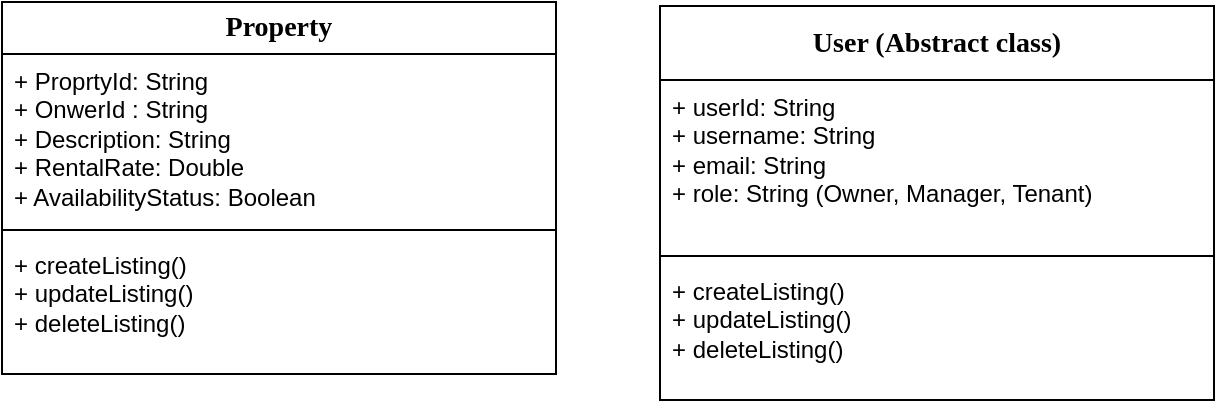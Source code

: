 <mxfile version="24.8.3">
  <diagram name="Page-1" id="r7KOE80o9giuwFPzjj8b">
    <mxGraphModel dx="1562" dy="653" grid="0" gridSize="10" guides="1" tooltips="1" connect="1" arrows="1" fold="1" page="0" pageScale="1" pageWidth="850" pageHeight="1100" math="0" shadow="0">
      <root>
        <mxCell id="0" />
        <mxCell id="1" parent="0" />
        <mxCell id="bsFtnHm_RDGaNGNBkizd-44" value="Property" style="swimlane;fontStyle=1;align=center;verticalAlign=middle;childLayout=stackLayout;horizontal=1;startSize=26;horizontalStack=0;resizeParent=1;resizeParentMax=0;resizeLast=0;collapsible=1;marginBottom=0;whiteSpace=wrap;html=1;shadow=0;fontSize=14;fontFamily=Times New Roman;autosize=1;fixedWidth=1;resizeHeight=1;resizeWidth=1;labelBackgroundColor=none;" vertex="1" parent="1">
          <mxGeometry x="-573" y="76" width="277" height="186" as="geometry">
            <mxRectangle x="-551" y="-30" width="80" height="26" as="alternateBounds" />
          </mxGeometry>
        </mxCell>
        <mxCell id="bsFtnHm_RDGaNGNBkizd-45" value="+ ProprtyId: String&lt;div&gt;+ OnwerId : String&lt;/div&gt;&lt;div&gt;+ Description: String&lt;/div&gt;&lt;div&gt;+ RentalRate: Double&lt;/div&gt;&lt;div&gt;+ AvailabilityStatus: Boolean&lt;/div&gt;" style="text;strokeColor=none;fillColor=none;align=left;verticalAlign=top;spacingLeft=4;spacingRight=4;overflow=hidden;rotatable=0;points=[[0,0.5],[1,0.5]];portConstraint=eastwest;whiteSpace=wrap;html=1;labelBackgroundColor=none;" vertex="1" parent="bsFtnHm_RDGaNGNBkizd-44">
          <mxGeometry y="26" width="277" height="84" as="geometry" />
        </mxCell>
        <mxCell id="bsFtnHm_RDGaNGNBkizd-46" value="" style="line;strokeWidth=1;fillColor=none;align=left;verticalAlign=middle;spacingTop=-1;spacingLeft=3;spacingRight=3;rotatable=0;labelPosition=right;points=[];portConstraint=eastwest;labelBackgroundColor=none;" vertex="1" parent="bsFtnHm_RDGaNGNBkizd-44">
          <mxGeometry y="110" width="277" height="8" as="geometry" />
        </mxCell>
        <mxCell id="bsFtnHm_RDGaNGNBkizd-47" value="+ createListing()&lt;div&gt;+ updateListing()&lt;/div&gt;&lt;div&gt;+ deleteListing()&lt;/div&gt;" style="text;strokeColor=none;fillColor=none;align=left;verticalAlign=top;spacingLeft=4;spacingRight=4;overflow=hidden;rotatable=0;points=[[0,0.5],[1,0.5]];portConstraint=eastwest;whiteSpace=wrap;html=1;labelBackgroundColor=none;" vertex="1" parent="bsFtnHm_RDGaNGNBkizd-44">
          <mxGeometry y="118" width="277" height="68" as="geometry" />
        </mxCell>
        <mxCell id="bsFtnHm_RDGaNGNBkizd-48" value="User (Abstract class)" style="swimlane;fontStyle=1;align=center;verticalAlign=middle;childLayout=stackLayout;horizontal=1;startSize=37;horizontalStack=0;resizeParent=1;resizeParentMax=0;resizeLast=0;collapsible=1;marginBottom=0;whiteSpace=wrap;html=1;shadow=0;fontSize=14;fontFamily=Times New Roman;autosize=1;fixedWidth=1;resizeHeight=1;resizeWidth=1;labelBackgroundColor=none;" vertex="1" parent="1">
          <mxGeometry x="-244" y="78" width="277" height="197" as="geometry">
            <mxRectangle x="-551" y="-30" width="80" height="26" as="alternateBounds" />
          </mxGeometry>
        </mxCell>
        <mxCell id="bsFtnHm_RDGaNGNBkizd-49" value="+ userId: String&lt;div&gt;+ username: String&lt;/div&gt;&lt;div&gt;+ email: String&lt;/div&gt;&lt;div&gt;+ role: String (Owner, Manager, Tenant)&lt;/div&gt;" style="text;strokeColor=none;fillColor=none;align=left;verticalAlign=top;spacingLeft=4;spacingRight=4;overflow=hidden;rotatable=0;points=[[0,0.5],[1,0.5]];portConstraint=eastwest;whiteSpace=wrap;html=1;labelBackgroundColor=none;" vertex="1" parent="bsFtnHm_RDGaNGNBkizd-48">
          <mxGeometry y="37" width="277" height="84" as="geometry" />
        </mxCell>
        <mxCell id="bsFtnHm_RDGaNGNBkizd-50" value="" style="line;strokeWidth=1;fillColor=none;align=left;verticalAlign=middle;spacingTop=-1;spacingLeft=3;spacingRight=3;rotatable=0;labelPosition=right;points=[];portConstraint=eastwest;labelBackgroundColor=none;" vertex="1" parent="bsFtnHm_RDGaNGNBkizd-48">
          <mxGeometry y="121" width="277" height="8" as="geometry" />
        </mxCell>
        <mxCell id="bsFtnHm_RDGaNGNBkizd-51" value="+ createListing()&lt;div&gt;+ updateListing()&lt;/div&gt;&lt;div&gt;+ deleteListing()&lt;/div&gt;" style="text;strokeColor=none;fillColor=none;align=left;verticalAlign=top;spacingLeft=4;spacingRight=4;overflow=hidden;rotatable=0;points=[[0,0.5],[1,0.5]];portConstraint=eastwest;whiteSpace=wrap;html=1;labelBackgroundColor=none;" vertex="1" parent="bsFtnHm_RDGaNGNBkizd-48">
          <mxGeometry y="129" width="277" height="68" as="geometry" />
        </mxCell>
      </root>
    </mxGraphModel>
  </diagram>
</mxfile>
